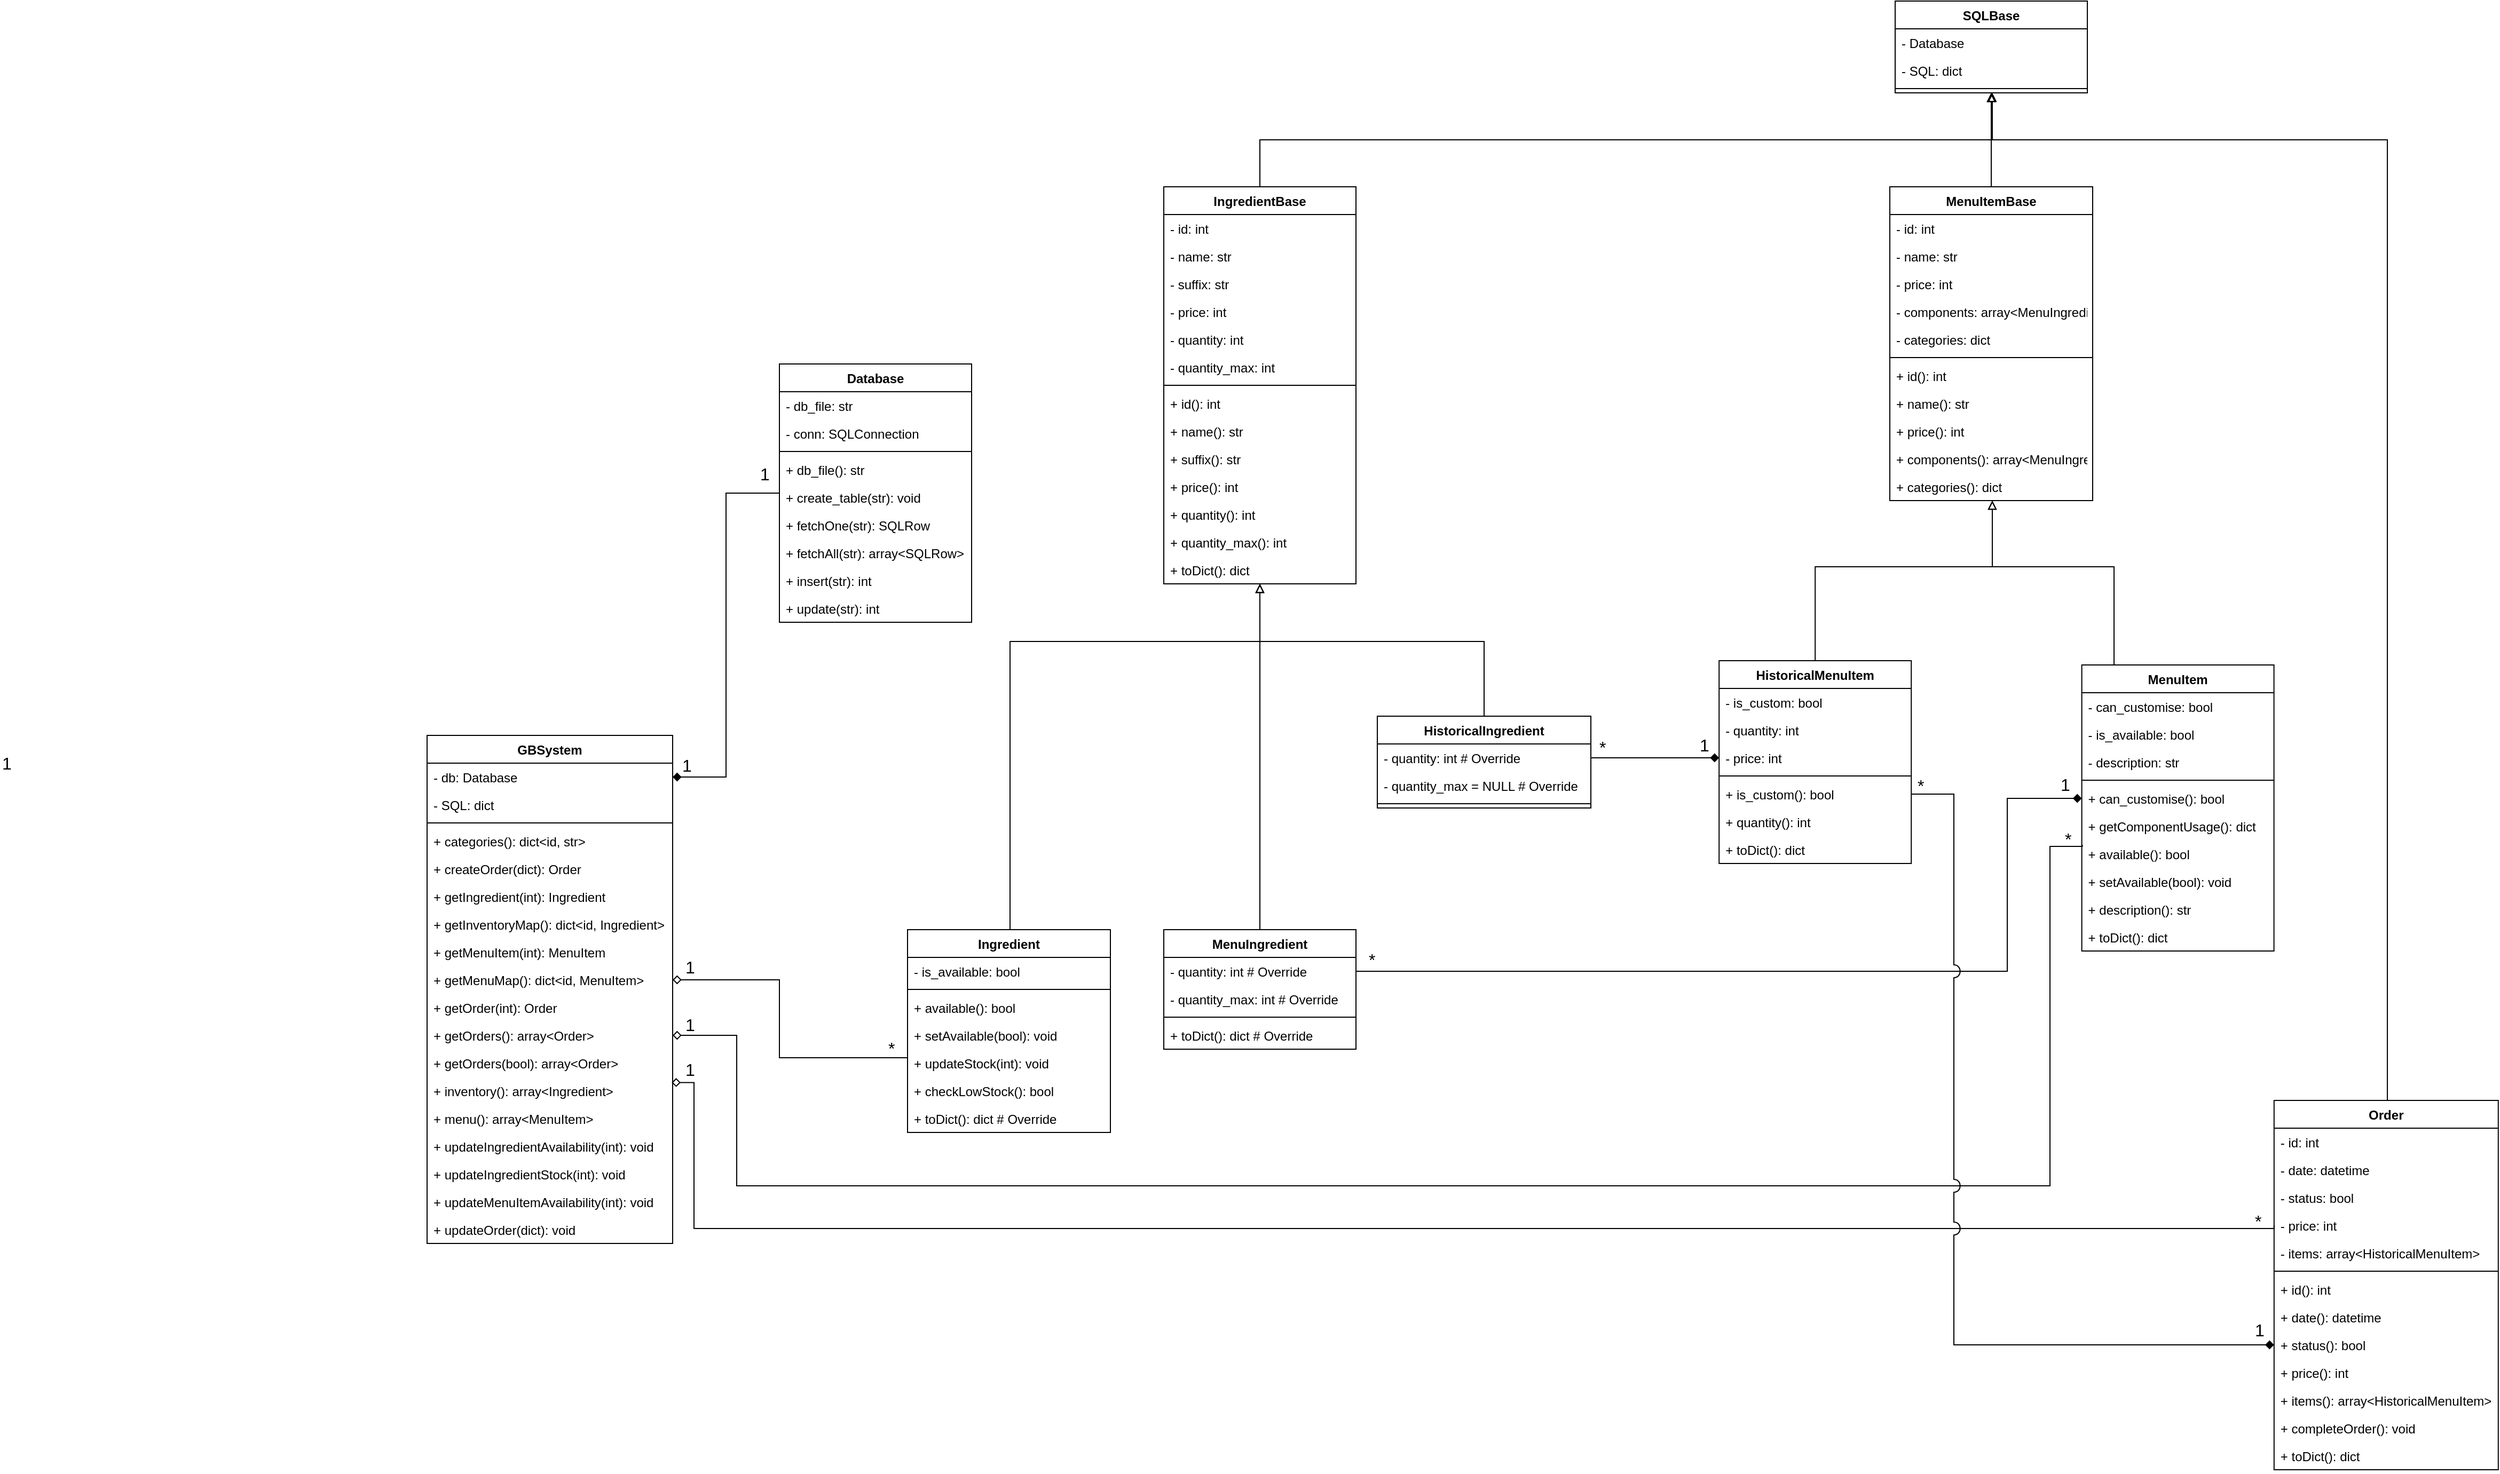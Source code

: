 <mxfile version="10.5.8" type="device"><diagram id="R5CO9NTkoaggzxSZSLam" name="Page-1"><mxGraphModel dx="3993" dy="2004" grid="1" gridSize="10" guides="1" tooltips="1" connect="1" arrows="1" fold="1" page="1" pageScale="1" pageWidth="850" pageHeight="1100" math="0" shadow="0"><root><mxCell id="0"/><mxCell id="1" parent="0"/><mxCell id="QVnlq63phi-JUGz88lsE-225" style="rounded=0;orthogonalLoop=1;jettySize=auto;html=1;endArrow=diamond;endFill=0;edgeStyle=orthogonalEdgeStyle;exitX=0;exitY=0.5;exitDx=0;exitDy=0;entryX=0.996;entryY=0.201;entryDx=0;entryDy=0;entryPerimeter=0;" parent="1" source="QVnlq63phi-JUGz88lsE-115" target="QVnlq63phi-JUGz88lsE-164" edge="1"><mxGeometry relative="1" as="geometry"><mxPoint x="40" y="551" as="sourcePoint"/><Array as="points"><mxPoint x="80" y="560"/><mxPoint x="-1400" y="560"/><mxPoint x="-1400" y="423"/></Array><mxPoint x="-1779" y="422" as="targetPoint"/></mxGeometry></mxCell><mxCell id="QVnlq63phi-JUGz88lsE-252" style="edgeStyle=orthogonalEdgeStyle;rounded=0;orthogonalLoop=1;jettySize=auto;html=1;endArrow=diamond;endFill=1;entryX=0;entryY=0.5;entryDx=0;entryDy=0;" parent="1" source="QVnlq63phi-JUGz88lsE-35" target="QVnlq63phi-JUGz88lsE-78" edge="1"><mxGeometry relative="1" as="geometry"><mxPoint x="-780" y="320" as="sourcePoint"/><mxPoint x="-160" y="150" as="targetPoint"/><Array as="points"><mxPoint x="-170" y="319"/><mxPoint x="-170" y="157"/></Array></mxGeometry></mxCell><mxCell id="QVnlq63phi-JUGz88lsE-1" value="SQLBase" style="swimlane;fontStyle=1;align=center;verticalAlign=top;childLayout=stackLayout;horizontal=1;startSize=26;horizontalStack=0;resizeParent=1;resizeParentMax=0;resizeLast=0;collapsible=1;marginBottom=0;" parent="1" vertex="1"><mxGeometry x="-275" y="-590" width="180" height="86" as="geometry"/></mxCell><mxCell id="QVnlq63phi-JUGz88lsE-2" value="- Database" style="text;strokeColor=none;fillColor=none;align=left;verticalAlign=top;spacingLeft=4;spacingRight=4;overflow=hidden;rotatable=0;points=[[0,0.5],[1,0.5]];portConstraint=eastwest;fontStyle=0" parent="QVnlq63phi-JUGz88lsE-1" vertex="1"><mxGeometry y="26" width="180" height="26" as="geometry"/></mxCell><mxCell id="QVnlq63phi-JUGz88lsE-3" value="- SQL: dict" style="text;strokeColor=none;fillColor=none;align=left;verticalAlign=top;spacingLeft=4;spacingRight=4;overflow=hidden;rotatable=0;points=[[0,0.5],[1,0.5]];portConstraint=eastwest;fontStyle=0" parent="QVnlq63phi-JUGz88lsE-1" vertex="1"><mxGeometry y="52" width="180" height="26" as="geometry"/></mxCell><mxCell id="QVnlq63phi-JUGz88lsE-4" value="" style="line;strokeWidth=1;fillColor=none;align=left;verticalAlign=middle;spacingTop=-1;spacingLeft=3;spacingRight=3;rotatable=0;labelPosition=right;points=[];portConstraint=eastwest;fontStyle=0" parent="QVnlq63phi-JUGz88lsE-1" vertex="1"><mxGeometry y="78" width="180" height="8" as="geometry"/></mxCell><mxCell id="QVnlq63phi-JUGz88lsE-234" style="edgeStyle=orthogonalEdgeStyle;rounded=0;orthogonalLoop=1;jettySize=auto;html=1;exitX=0.5;exitY=0;exitDx=0;exitDy=0;endArrow=block;endFill=0;" parent="1" source="QVnlq63phi-JUGz88lsE-15" target="QVnlq63phi-JUGz88lsE-1" edge="1"><mxGeometry relative="1" as="geometry"/></mxCell><mxCell id="QVnlq63phi-JUGz88lsE-15" value="IngredientBase" style="swimlane;fontStyle=1;align=center;verticalAlign=top;childLayout=stackLayout;horizontal=1;startSize=26;horizontalStack=0;resizeParent=1;resizeParentMax=0;resizeLast=0;collapsible=1;marginBottom=0;" parent="1" vertex="1"><mxGeometry x="-960" y="-416" width="180" height="372" as="geometry"/></mxCell><mxCell id="QVnlq63phi-JUGz88lsE-18" value="- id: int" style="text;strokeColor=none;fillColor=none;align=left;verticalAlign=top;spacingLeft=4;spacingRight=4;overflow=hidden;rotatable=0;points=[[0,0.5],[1,0.5]];portConstraint=eastwest;fontStyle=0" parent="QVnlq63phi-JUGz88lsE-15" vertex="1"><mxGeometry y="26" width="180" height="26" as="geometry"/></mxCell><mxCell id="QVnlq63phi-JUGz88lsE-20" value="- name: str" style="text;strokeColor=none;fillColor=none;align=left;verticalAlign=top;spacingLeft=4;spacingRight=4;overflow=hidden;rotatable=0;points=[[0,0.5],[1,0.5]];portConstraint=eastwest;fontStyle=0" parent="QVnlq63phi-JUGz88lsE-15" vertex="1"><mxGeometry y="52" width="180" height="26" as="geometry"/></mxCell><mxCell id="QVnlq63phi-JUGz88lsE-21" value="- suffix: str" style="text;strokeColor=none;fillColor=none;align=left;verticalAlign=top;spacingLeft=4;spacingRight=4;overflow=hidden;rotatable=0;points=[[0,0.5],[1,0.5]];portConstraint=eastwest;fontStyle=0" parent="QVnlq63phi-JUGz88lsE-15" vertex="1"><mxGeometry y="78" width="180" height="26" as="geometry"/></mxCell><mxCell id="QVnlq63phi-JUGz88lsE-22" value="- price: int" style="text;strokeColor=none;fillColor=none;align=left;verticalAlign=top;spacingLeft=4;spacingRight=4;overflow=hidden;rotatable=0;points=[[0,0.5],[1,0.5]];portConstraint=eastwest;fontStyle=0" parent="QVnlq63phi-JUGz88lsE-15" vertex="1"><mxGeometry y="104" width="180" height="26" as="geometry"/></mxCell><mxCell id="QVnlq63phi-JUGz88lsE-24" value="- quantity: int" style="text;strokeColor=none;fillColor=none;align=left;verticalAlign=top;spacingLeft=4;spacingRight=4;overflow=hidden;rotatable=0;points=[[0,0.5],[1,0.5]];portConstraint=eastwest;fontStyle=0" parent="QVnlq63phi-JUGz88lsE-15" vertex="1"><mxGeometry y="130" width="180" height="26" as="geometry"/></mxCell><mxCell id="QVnlq63phi-JUGz88lsE-25" value="- quantity_max: int" style="text;strokeColor=none;fillColor=none;align=left;verticalAlign=top;spacingLeft=4;spacingRight=4;overflow=hidden;rotatable=0;points=[[0,0.5],[1,0.5]];portConstraint=eastwest;fontStyle=0" parent="QVnlq63phi-JUGz88lsE-15" vertex="1"><mxGeometry y="156" width="180" height="26" as="geometry"/></mxCell><mxCell id="QVnlq63phi-JUGz88lsE-16" value="" style="line;strokeWidth=1;fillColor=none;align=left;verticalAlign=middle;spacingTop=-1;spacingLeft=3;spacingRight=3;rotatable=0;labelPosition=right;points=[];portConstraint=eastwest;fontStyle=0" parent="QVnlq63phi-JUGz88lsE-15" vertex="1"><mxGeometry y="182" width="180" height="8" as="geometry"/></mxCell><mxCell id="QVnlq63phi-JUGz88lsE-19" value="+ id(): int" style="text;strokeColor=none;fillColor=none;align=left;verticalAlign=top;spacingLeft=4;spacingRight=4;overflow=hidden;rotatable=0;points=[[0,0.5],[1,0.5]];portConstraint=eastwest;fontStyle=0" parent="QVnlq63phi-JUGz88lsE-15" vertex="1"><mxGeometry y="190" width="180" height="26" as="geometry"/></mxCell><mxCell id="QVnlq63phi-JUGz88lsE-27" value="+ name(): str" style="text;strokeColor=none;fillColor=none;align=left;verticalAlign=top;spacingLeft=4;spacingRight=4;overflow=hidden;rotatable=0;points=[[0,0.5],[1,0.5]];portConstraint=eastwest;fontStyle=0" parent="QVnlq63phi-JUGz88lsE-15" vertex="1"><mxGeometry y="216" width="180" height="26" as="geometry"/></mxCell><mxCell id="QVnlq63phi-JUGz88lsE-26" value="+ suffix(): str" style="text;strokeColor=none;fillColor=none;align=left;verticalAlign=top;spacingLeft=4;spacingRight=4;overflow=hidden;rotatable=0;points=[[0,0.5],[1,0.5]];portConstraint=eastwest;fontStyle=0" parent="QVnlq63phi-JUGz88lsE-15" vertex="1"><mxGeometry y="242" width="180" height="26" as="geometry"/></mxCell><mxCell id="QVnlq63phi-JUGz88lsE-28" value="+ price(): int" style="text;strokeColor=none;fillColor=none;align=left;verticalAlign=top;spacingLeft=4;spacingRight=4;overflow=hidden;rotatable=0;points=[[0,0.5],[1,0.5]];portConstraint=eastwest;fontStyle=0" parent="QVnlq63phi-JUGz88lsE-15" vertex="1"><mxGeometry y="268" width="180" height="26" as="geometry"/></mxCell><mxCell id="QVnlq63phi-JUGz88lsE-30" value="+ quantity(): int" style="text;strokeColor=none;fillColor=none;align=left;verticalAlign=top;spacingLeft=4;spacingRight=4;overflow=hidden;rotatable=0;points=[[0,0.5],[1,0.5]];portConstraint=eastwest;fontStyle=0" parent="QVnlq63phi-JUGz88lsE-15" vertex="1"><mxGeometry y="294" width="180" height="26" as="geometry"/></mxCell><mxCell id="QVnlq63phi-JUGz88lsE-29" value="+ quantity_max(): int" style="text;strokeColor=none;fillColor=none;align=left;verticalAlign=top;spacingLeft=4;spacingRight=4;overflow=hidden;rotatable=0;points=[[0,0.5],[1,0.5]];portConstraint=eastwest;fontStyle=0" parent="QVnlq63phi-JUGz88lsE-15" vertex="1"><mxGeometry y="320" width="180" height="26" as="geometry"/></mxCell><mxCell id="QVnlq63phi-JUGz88lsE-31" value="+ toDict(): dict" style="text;strokeColor=none;fillColor=none;align=left;verticalAlign=top;spacingLeft=4;spacingRight=4;overflow=hidden;rotatable=0;points=[[0,0.5],[1,0.5]];portConstraint=eastwest;fontStyle=0" parent="QVnlq63phi-JUGz88lsE-15" vertex="1"><mxGeometry y="346" width="180" height="26" as="geometry"/></mxCell><mxCell id="QVnlq63phi-JUGz88lsE-129" style="edgeStyle=orthogonalEdgeStyle;rounded=0;orthogonalLoop=1;jettySize=auto;html=1;exitX=0.5;exitY=0;exitDx=0;exitDy=0;endArrow=block;endFill=0;" parent="1" source="QVnlq63phi-JUGz88lsE-32" target="QVnlq63phi-JUGz88lsE-15" edge="1"><mxGeometry relative="1" as="geometry"/></mxCell><mxCell id="QVnlq63phi-JUGz88lsE-32" value="MenuIngredient" style="swimlane;fontStyle=1;align=center;verticalAlign=top;childLayout=stackLayout;horizontal=1;startSize=26;horizontalStack=0;resizeParent=1;resizeParentMax=0;resizeLast=0;collapsible=1;marginBottom=0;" parent="1" vertex="1"><mxGeometry x="-960" y="280" width="180" height="112" as="geometry"/></mxCell><mxCell id="QVnlq63phi-JUGz88lsE-35" value="- quantity: int # Override" style="text;strokeColor=none;fillColor=none;align=left;verticalAlign=top;spacingLeft=4;spacingRight=4;overflow=hidden;rotatable=0;points=[[0,0.5],[1,0.5]];portConstraint=eastwest;fontStyle=0" parent="QVnlq63phi-JUGz88lsE-32" vertex="1"><mxGeometry y="26" width="180" height="26" as="geometry"/></mxCell><mxCell id="QVnlq63phi-JUGz88lsE-36" value="- quantity_max: int # Override" style="text;strokeColor=none;fillColor=none;align=left;verticalAlign=top;spacingLeft=4;spacingRight=4;overflow=hidden;rotatable=0;points=[[0,0.5],[1,0.5]];portConstraint=eastwest;fontStyle=0" parent="QVnlq63phi-JUGz88lsE-32" vertex="1"><mxGeometry y="52" width="180" height="26" as="geometry"/></mxCell><mxCell id="QVnlq63phi-JUGz88lsE-33" value="" style="line;strokeWidth=1;fillColor=none;align=left;verticalAlign=middle;spacingTop=-1;spacingLeft=3;spacingRight=3;rotatable=0;labelPosition=right;points=[];portConstraint=eastwest;fontStyle=0" parent="QVnlq63phi-JUGz88lsE-32" vertex="1"><mxGeometry y="78" width="180" height="8" as="geometry"/></mxCell><mxCell id="QVnlq63phi-JUGz88lsE-37" value="+ toDict(): dict # Override" style="text;strokeColor=none;fillColor=none;align=left;verticalAlign=top;spacingLeft=4;spacingRight=4;overflow=hidden;rotatable=0;points=[[0,0.5],[1,0.5]];portConstraint=eastwest;fontStyle=0" parent="QVnlq63phi-JUGz88lsE-32" vertex="1"><mxGeometry y="86" width="180" height="26" as="geometry"/></mxCell><mxCell id="QVnlq63phi-JUGz88lsE-130" style="edgeStyle=orthogonalEdgeStyle;rounded=0;orthogonalLoop=1;jettySize=auto;html=1;exitX=0.5;exitY=0;exitDx=0;exitDy=0;endArrow=block;endFill=0;" parent="1" source="QVnlq63phi-JUGz88lsE-38" target="QVnlq63phi-JUGz88lsE-15" edge="1"><mxGeometry relative="1" as="geometry"><Array as="points"><mxPoint x="-660" y="10"/><mxPoint x="-870" y="10"/></Array></mxGeometry></mxCell><mxCell id="QVnlq63phi-JUGz88lsE-38" value="HistoricalIngredient" style="swimlane;fontStyle=1;align=center;verticalAlign=top;childLayout=stackLayout;horizontal=1;startSize=26;horizontalStack=0;resizeParent=1;resizeParentMax=0;resizeLast=0;collapsible=1;marginBottom=0;" parent="1" vertex="1"><mxGeometry x="-760" y="80" width="200" height="86" as="geometry"/></mxCell><mxCell id="QVnlq63phi-JUGz88lsE-39" value="- quantity: int # Override" style="text;strokeColor=none;fillColor=none;align=left;verticalAlign=top;spacingLeft=4;spacingRight=4;overflow=hidden;rotatable=0;points=[[0,0.5],[1,0.5]];portConstraint=eastwest;fontStyle=0" parent="QVnlq63phi-JUGz88lsE-38" vertex="1"><mxGeometry y="26" width="200" height="26" as="geometry"/></mxCell><mxCell id="QVnlq63phi-JUGz88lsE-40" value="- quantity_max = NULL # Override" style="text;strokeColor=none;fillColor=none;align=left;verticalAlign=top;spacingLeft=4;spacingRight=4;overflow=hidden;rotatable=0;points=[[0,0.5],[1,0.5]];portConstraint=eastwest;fontStyle=0" parent="QVnlq63phi-JUGz88lsE-38" vertex="1"><mxGeometry y="52" width="200" height="26" as="geometry"/></mxCell><mxCell id="QVnlq63phi-JUGz88lsE-41" value="" style="line;strokeWidth=1;fillColor=none;align=left;verticalAlign=middle;spacingTop=-1;spacingLeft=3;spacingRight=3;rotatable=0;labelPosition=right;points=[];portConstraint=eastwest;fontStyle=0" parent="QVnlq63phi-JUGz88lsE-38" vertex="1"><mxGeometry y="78" width="200" height="8" as="geometry"/></mxCell><mxCell id="QVnlq63phi-JUGz88lsE-233" style="edgeStyle=orthogonalEdgeStyle;rounded=0;orthogonalLoop=1;jettySize=auto;html=1;exitX=0.5;exitY=0;exitDx=0;exitDy=0;endArrow=block;endFill=0;" parent="1" source="QVnlq63phi-JUGz88lsE-49" target="QVnlq63phi-JUGz88lsE-15" edge="1"><mxGeometry relative="1" as="geometry"><Array as="points"><mxPoint x="-1104" y="10"/><mxPoint x="-870" y="10"/></Array></mxGeometry></mxCell><mxCell id="QVnlq63phi-JUGz88lsE-49" value="Ingredient" style="swimlane;fontStyle=1;align=center;verticalAlign=top;childLayout=stackLayout;horizontal=1;startSize=26;horizontalStack=0;resizeParent=1;resizeParentMax=0;resizeLast=0;collapsible=1;marginBottom=0;" parent="1" vertex="1"><mxGeometry x="-1200" y="280" width="190" height="190" as="geometry"/></mxCell><mxCell id="QVnlq63phi-JUGz88lsE-50" value="- is_available: bool" style="text;strokeColor=none;fillColor=none;align=left;verticalAlign=top;spacingLeft=4;spacingRight=4;overflow=hidden;rotatable=0;points=[[0,0.5],[1,0.5]];portConstraint=eastwest;fontStyle=0" parent="QVnlq63phi-JUGz88lsE-49" vertex="1"><mxGeometry y="26" width="190" height="26" as="geometry"/></mxCell><mxCell id="QVnlq63phi-JUGz88lsE-52" value="" style="line;strokeWidth=1;fillColor=none;align=left;verticalAlign=middle;spacingTop=-1;spacingLeft=3;spacingRight=3;rotatable=0;labelPosition=right;points=[];portConstraint=eastwest;fontStyle=0" parent="QVnlq63phi-JUGz88lsE-49" vertex="1"><mxGeometry y="52" width="190" height="8" as="geometry"/></mxCell><mxCell id="QVnlq63phi-JUGz88lsE-51" value="+ available(): bool" style="text;strokeColor=none;fillColor=none;align=left;verticalAlign=top;spacingLeft=4;spacingRight=4;overflow=hidden;rotatable=0;points=[[0,0.5],[1,0.5]];portConstraint=eastwest;fontStyle=0" parent="QVnlq63phi-JUGz88lsE-49" vertex="1"><mxGeometry y="60" width="190" height="26" as="geometry"/></mxCell><mxCell id="QVnlq63phi-JUGz88lsE-53" value="+ setAvailable(bool): void" style="text;strokeColor=none;fillColor=none;align=left;verticalAlign=top;spacingLeft=4;spacingRight=4;overflow=hidden;rotatable=0;points=[[0,0.5],[1,0.5]];portConstraint=eastwest;fontStyle=0" parent="QVnlq63phi-JUGz88lsE-49" vertex="1"><mxGeometry y="86" width="190" height="26" as="geometry"/></mxCell><mxCell id="QVnlq63phi-JUGz88lsE-54" value="+ updateStock(int): void" style="text;strokeColor=none;fillColor=none;align=left;verticalAlign=top;spacingLeft=4;spacingRight=4;overflow=hidden;rotatable=0;points=[[0,0.5],[1,0.5]];portConstraint=eastwest;fontStyle=0" parent="QVnlq63phi-JUGz88lsE-49" vertex="1"><mxGeometry y="112" width="190" height="26" as="geometry"/></mxCell><mxCell id="QVnlq63phi-JUGz88lsE-55" value="+ checkLowStock(): bool" style="text;strokeColor=none;fillColor=none;align=left;verticalAlign=top;spacingLeft=4;spacingRight=4;overflow=hidden;rotatable=0;points=[[0,0.5],[1,0.5]];portConstraint=eastwest;fontStyle=0" parent="QVnlq63phi-JUGz88lsE-49" vertex="1"><mxGeometry y="138" width="190" height="26" as="geometry"/></mxCell><mxCell id="QVnlq63phi-JUGz88lsE-56" value="+ toDict(): dict # Override" style="text;strokeColor=none;fillColor=none;align=left;verticalAlign=top;spacingLeft=4;spacingRight=4;overflow=hidden;rotatable=0;points=[[0,0.5],[1,0.5]];portConstraint=eastwest;fontStyle=0" parent="QVnlq63phi-JUGz88lsE-49" vertex="1"><mxGeometry y="164" width="190" height="26" as="geometry"/></mxCell><mxCell id="QVnlq63phi-JUGz88lsE-134" style="edgeStyle=orthogonalEdgeStyle;rounded=0;orthogonalLoop=1;jettySize=auto;html=1;exitX=0.5;exitY=0;exitDx=0;exitDy=0;endArrow=block;endFill=0;" parent="1" source="QVnlq63phi-JUGz88lsE-58" target="QVnlq63phi-JUGz88lsE-1" edge="1"><mxGeometry relative="1" as="geometry"/></mxCell><mxCell id="QVnlq63phi-JUGz88lsE-58" value="MenuItemBase" style="swimlane;fontStyle=1;align=center;verticalAlign=top;childLayout=stackLayout;horizontal=1;startSize=26;horizontalStack=0;resizeParent=1;resizeParentMax=0;resizeLast=0;collapsible=1;marginBottom=0;" parent="1" vertex="1"><mxGeometry x="-280" y="-416" width="190" height="294" as="geometry"/></mxCell><mxCell id="QVnlq63phi-JUGz88lsE-59" value="- id: int" style="text;strokeColor=none;fillColor=none;align=left;verticalAlign=top;spacingLeft=4;spacingRight=4;overflow=hidden;rotatable=0;points=[[0,0.5],[1,0.5]];portConstraint=eastwest;fontStyle=0" parent="QVnlq63phi-JUGz88lsE-58" vertex="1"><mxGeometry y="26" width="190" height="26" as="geometry"/></mxCell><mxCell id="QVnlq63phi-JUGz88lsE-60" value="- name: str" style="text;strokeColor=none;fillColor=none;align=left;verticalAlign=top;spacingLeft=4;spacingRight=4;overflow=hidden;rotatable=0;points=[[0,0.5],[1,0.5]];portConstraint=eastwest;fontStyle=0" parent="QVnlq63phi-JUGz88lsE-58" vertex="1"><mxGeometry y="52" width="190" height="26" as="geometry"/></mxCell><mxCell id="QVnlq63phi-JUGz88lsE-62" value="- price: int" style="text;strokeColor=none;fillColor=none;align=left;verticalAlign=top;spacingLeft=4;spacingRight=4;overflow=hidden;rotatable=0;points=[[0,0.5],[1,0.5]];portConstraint=eastwest;fontStyle=0" parent="QVnlq63phi-JUGz88lsE-58" vertex="1"><mxGeometry y="78" width="190" height="26" as="geometry"/></mxCell><mxCell id="QVnlq63phi-JUGz88lsE-63" value="- components: array&lt;MenuIngredient / HistoricalIngredient&gt;" style="text;strokeColor=none;fillColor=none;align=left;verticalAlign=top;spacingLeft=4;spacingRight=4;overflow=hidden;rotatable=0;points=[[0,0.5],[1,0.5]];portConstraint=eastwest;fontStyle=0" parent="QVnlq63phi-JUGz88lsE-58" vertex="1"><mxGeometry y="104" width="190" height="26" as="geometry"/></mxCell><mxCell id="QVnlq63phi-JUGz88lsE-64" value="- categories: dict" style="text;strokeColor=none;fillColor=none;align=left;verticalAlign=top;spacingLeft=4;spacingRight=4;overflow=hidden;rotatable=0;points=[[0,0.5],[1,0.5]];portConstraint=eastwest;fontStyle=0" parent="QVnlq63phi-JUGz88lsE-58" vertex="1"><mxGeometry y="130" width="190" height="26" as="geometry"/></mxCell><mxCell id="QVnlq63phi-JUGz88lsE-65" value="" style="line;strokeWidth=1;fillColor=none;align=left;verticalAlign=middle;spacingTop=-1;spacingLeft=3;spacingRight=3;rotatable=0;labelPosition=right;points=[];portConstraint=eastwest;fontStyle=0" parent="QVnlq63phi-JUGz88lsE-58" vertex="1"><mxGeometry y="156" width="190" height="8" as="geometry"/></mxCell><mxCell id="QVnlq63phi-JUGz88lsE-66" value="+ id(): int" style="text;strokeColor=none;fillColor=none;align=left;verticalAlign=top;spacingLeft=4;spacingRight=4;overflow=hidden;rotatable=0;points=[[0,0.5],[1,0.5]];portConstraint=eastwest;fontStyle=0" parent="QVnlq63phi-JUGz88lsE-58" vertex="1"><mxGeometry y="164" width="190" height="26" as="geometry"/></mxCell><mxCell id="QVnlq63phi-JUGz88lsE-67" value="+ name(): str" style="text;strokeColor=none;fillColor=none;align=left;verticalAlign=top;spacingLeft=4;spacingRight=4;overflow=hidden;rotatable=0;points=[[0,0.5],[1,0.5]];portConstraint=eastwest;fontStyle=0" parent="QVnlq63phi-JUGz88lsE-58" vertex="1"><mxGeometry y="190" width="190" height="26" as="geometry"/></mxCell><mxCell id="QVnlq63phi-JUGz88lsE-69" value="+ price(): int" style="text;strokeColor=none;fillColor=none;align=left;verticalAlign=top;spacingLeft=4;spacingRight=4;overflow=hidden;rotatable=0;points=[[0,0.5],[1,0.5]];portConstraint=eastwest;fontStyle=0" parent="QVnlq63phi-JUGz88lsE-58" vertex="1"><mxGeometry y="216" width="190" height="26" as="geometry"/></mxCell><mxCell id="QVnlq63phi-JUGz88lsE-70" value="+ components(): array&lt;MenuIngredient / HistoricalIngredient&gt;" style="text;strokeColor=none;fillColor=none;align=left;verticalAlign=top;spacingLeft=4;spacingRight=4;overflow=hidden;rotatable=0;points=[[0,0.5],[1,0.5]];portConstraint=eastwest;fontStyle=0" parent="QVnlq63phi-JUGz88lsE-58" vertex="1"><mxGeometry y="242" width="190" height="26" as="geometry"/></mxCell><mxCell id="QVnlq63phi-JUGz88lsE-71" value="+ categories(): dict" style="text;strokeColor=none;fillColor=none;align=left;verticalAlign=top;spacingLeft=4;spacingRight=4;overflow=hidden;rotatable=0;points=[[0,0.5],[1,0.5]];portConstraint=eastwest;fontStyle=0" parent="QVnlq63phi-JUGz88lsE-58" vertex="1"><mxGeometry y="268" width="190" height="26" as="geometry"/></mxCell><mxCell id="QVnlq63phi-JUGz88lsE-136" style="edgeStyle=orthogonalEdgeStyle;rounded=0;orthogonalLoop=1;jettySize=auto;html=1;exitX=0.5;exitY=0;exitDx=0;exitDy=0;endArrow=block;endFill=0;" parent="1" source="QVnlq63phi-JUGz88lsE-74" target="QVnlq63phi-JUGz88lsE-58" edge="1"><mxGeometry relative="1" as="geometry"><Array as="points"><mxPoint x="-70" y="-60"/><mxPoint x="-184" y="-60"/></Array></mxGeometry></mxCell><mxCell id="QVnlq63phi-JUGz88lsE-226" style="edgeStyle=orthogonalEdgeStyle;rounded=0;orthogonalLoop=1;jettySize=auto;html=1;endArrow=diamond;endFill=0;exitX=0.003;exitY=1.177;exitDx=0;exitDy=0;exitPerimeter=0;entryX=1;entryY=0.5;entryDx=0;entryDy=0;" parent="1" source="QVnlq63phi-JUGz88lsE-81" target="QVnlq63phi-JUGz88lsE-169" edge="1"><mxGeometry relative="1" as="geometry"><mxPoint x="-1190" y="370" as="sourcePoint"/><Array as="points"><mxPoint x="-99" y="202"/><mxPoint x="-130" y="202"/><mxPoint x="-130" y="520"/><mxPoint x="-1360" y="520"/><mxPoint x="-1360" y="379"/></Array><mxPoint x="-1740" y="380" as="targetPoint"/></mxGeometry></mxCell><mxCell id="QVnlq63phi-JUGz88lsE-74" value="MenuItem" style="swimlane;fontStyle=1;align=center;verticalAlign=top;childLayout=stackLayout;horizontal=1;startSize=26;horizontalStack=0;resizeParent=1;resizeParentMax=0;resizeLast=0;collapsible=1;marginBottom=0;" parent="1" vertex="1"><mxGeometry x="-100.197" y="32" width="180" height="268" as="geometry"/></mxCell><mxCell id="QVnlq63phi-JUGz88lsE-75" value="- can_customise: bool" style="text;strokeColor=none;fillColor=none;align=left;verticalAlign=top;spacingLeft=4;spacingRight=4;overflow=hidden;rotatable=0;points=[[0,0.5],[1,0.5]];portConstraint=eastwest;fontStyle=0" parent="QVnlq63phi-JUGz88lsE-74" vertex="1"><mxGeometry y="26" width="180" height="26" as="geometry"/></mxCell><mxCell id="QVnlq63phi-JUGz88lsE-76" value="- is_available: bool" style="text;strokeColor=none;fillColor=none;align=left;verticalAlign=top;spacingLeft=4;spacingRight=4;overflow=hidden;rotatable=0;points=[[0,0.5],[1,0.5]];portConstraint=eastwest;fontStyle=0" parent="QVnlq63phi-JUGz88lsE-74" vertex="1"><mxGeometry y="52" width="180" height="26" as="geometry"/></mxCell><mxCell id="QVnlq63phi-JUGz88lsE-80" value="- description: str" style="text;strokeColor=none;fillColor=none;align=left;verticalAlign=top;spacingLeft=4;spacingRight=4;overflow=hidden;rotatable=0;points=[[0,0.5],[1,0.5]];portConstraint=eastwest;fontStyle=0" parent="QVnlq63phi-JUGz88lsE-74" vertex="1"><mxGeometry y="78" width="180" height="26" as="geometry"/></mxCell><mxCell id="QVnlq63phi-JUGz88lsE-77" value="" style="line;strokeWidth=1;fillColor=none;align=left;verticalAlign=middle;spacingTop=-1;spacingLeft=3;spacingRight=3;rotatable=0;labelPosition=right;points=[];portConstraint=eastwest;fontStyle=0" parent="QVnlq63phi-JUGz88lsE-74" vertex="1"><mxGeometry y="104" width="180" height="8" as="geometry"/></mxCell><mxCell id="QVnlq63phi-JUGz88lsE-78" value="+ can_customise(): bool" style="text;strokeColor=none;fillColor=none;align=left;verticalAlign=top;spacingLeft=4;spacingRight=4;overflow=hidden;rotatable=0;points=[[0,0.5],[1,0.5]];portConstraint=eastwest;fontStyle=0" parent="QVnlq63phi-JUGz88lsE-74" vertex="1"><mxGeometry y="112" width="180" height="26" as="geometry"/></mxCell><mxCell id="QVnlq63phi-JUGz88lsE-81" value="+ getComponentUsage(): dict" style="text;strokeColor=none;fillColor=none;align=left;verticalAlign=top;spacingLeft=4;spacingRight=4;overflow=hidden;rotatable=0;points=[[0,0.5],[1,0.5]];portConstraint=eastwest;fontStyle=0" parent="QVnlq63phi-JUGz88lsE-74" vertex="1"><mxGeometry y="138" width="180" height="26" as="geometry"/></mxCell><mxCell id="QVnlq63phi-JUGz88lsE-82" value="+ available(): bool" style="text;strokeColor=none;fillColor=none;align=left;verticalAlign=top;spacingLeft=4;spacingRight=4;overflow=hidden;rotatable=0;points=[[0,0.5],[1,0.5]];portConstraint=eastwest;fontStyle=0" parent="QVnlq63phi-JUGz88lsE-74" vertex="1"><mxGeometry y="164" width="180" height="26" as="geometry"/></mxCell><mxCell id="QVnlq63phi-JUGz88lsE-83" value="+ setAvailable(bool): void" style="text;strokeColor=none;fillColor=none;align=left;verticalAlign=top;spacingLeft=4;spacingRight=4;overflow=hidden;rotatable=0;points=[[0,0.5],[1,0.5]];portConstraint=eastwest;fontStyle=0" parent="QVnlq63phi-JUGz88lsE-74" vertex="1"><mxGeometry y="190" width="180" height="26" as="geometry"/></mxCell><mxCell id="QVnlq63phi-JUGz88lsE-128" value="+ description(): str" style="text;strokeColor=none;fillColor=none;align=left;verticalAlign=top;spacingLeft=4;spacingRight=4;overflow=hidden;rotatable=0;points=[[0,0.5],[1,0.5]];portConstraint=eastwest;fontStyle=0" parent="QVnlq63phi-JUGz88lsE-74" vertex="1"><mxGeometry y="216" width="180" height="26" as="geometry"/></mxCell><mxCell id="QVnlq63phi-JUGz88lsE-84" value="+ toDict(): dict" style="text;strokeColor=none;fillColor=none;align=left;verticalAlign=top;spacingLeft=4;spacingRight=4;overflow=hidden;rotatable=0;points=[[0,0.5],[1,0.5]];portConstraint=eastwest;fontStyle=0" parent="QVnlq63phi-JUGz88lsE-74" vertex="1"><mxGeometry y="242" width="180" height="26" as="geometry"/></mxCell><mxCell id="QVnlq63phi-JUGz88lsE-137" style="edgeStyle=orthogonalEdgeStyle;rounded=0;orthogonalLoop=1;jettySize=auto;html=1;exitX=0.5;exitY=0;exitDx=0;exitDy=0;endArrow=block;endFill=0;" parent="1" source="QVnlq63phi-JUGz88lsE-85" target="QVnlq63phi-JUGz88lsE-58" edge="1"><mxGeometry relative="1" as="geometry"><Array as="points"><mxPoint x="-350" y="-60"/><mxPoint x="-184" y="-60"/></Array></mxGeometry></mxCell><mxCell id="q_M1Nt4TQ0eMDMzc2RRi-4" style="edgeStyle=orthogonalEdgeStyle;rounded=0;jumpStyle=arc;jumpSize=12;orthogonalLoop=1;jettySize=auto;html=1;entryX=0;entryY=0.5;entryDx=0;entryDy=0;endArrow=diamond;endFill=1;exitX=1;exitY=0.5;exitDx=0;exitDy=0;" parent="1" source="QVnlq63phi-JUGz88lsE-125" target="QVnlq63phi-JUGz88lsE-123" edge="1"><mxGeometry relative="1" as="geometry"><Array as="points"><mxPoint x="-220" y="153"/><mxPoint x="-220" y="669"/></Array></mxGeometry></mxCell><mxCell id="QVnlq63phi-JUGz88lsE-85" value="HistoricalMenuItem" style="swimlane;fontStyle=1;align=center;verticalAlign=top;childLayout=stackLayout;horizontal=1;startSize=26;horizontalStack=0;resizeParent=1;resizeParentMax=0;resizeLast=0;collapsible=1;marginBottom=0;" parent="1" vertex="1"><mxGeometry x="-439.897" y="28" width="180" height="190" as="geometry"/></mxCell><mxCell id="QVnlq63phi-JUGz88lsE-86" value="- is_custom: bool" style="text;strokeColor=none;fillColor=none;align=left;verticalAlign=top;spacingLeft=4;spacingRight=4;overflow=hidden;rotatable=0;points=[[0,0.5],[1,0.5]];portConstraint=eastwest;fontStyle=0" parent="QVnlq63phi-JUGz88lsE-85" vertex="1"><mxGeometry y="26" width="180" height="26" as="geometry"/></mxCell><mxCell id="QVnlq63phi-JUGz88lsE-87" value="- quantity: int" style="text;strokeColor=none;fillColor=none;align=left;verticalAlign=top;spacingLeft=4;spacingRight=4;overflow=hidden;rotatable=0;points=[[0,0.5],[1,0.5]];portConstraint=eastwest;fontStyle=0" parent="QVnlq63phi-JUGz88lsE-85" vertex="1"><mxGeometry y="52" width="180" height="26" as="geometry"/></mxCell><mxCell id="QVnlq63phi-JUGz88lsE-88" value="- price: int" style="text;strokeColor=none;fillColor=none;align=left;verticalAlign=top;spacingLeft=4;spacingRight=4;overflow=hidden;rotatable=0;points=[[0,0.5],[1,0.5]];portConstraint=eastwest;fontStyle=0" parent="QVnlq63phi-JUGz88lsE-85" vertex="1"><mxGeometry y="78" width="180" height="26" as="geometry"/></mxCell><mxCell id="QVnlq63phi-JUGz88lsE-89" value="" style="line;strokeWidth=1;fillColor=none;align=left;verticalAlign=middle;spacingTop=-1;spacingLeft=3;spacingRight=3;rotatable=0;labelPosition=right;points=[];portConstraint=eastwest;fontStyle=0" parent="QVnlq63phi-JUGz88lsE-85" vertex="1"><mxGeometry y="104" width="180" height="8" as="geometry"/></mxCell><mxCell id="QVnlq63phi-JUGz88lsE-125" value="+ is_custom(): bool" style="text;strokeColor=none;fillColor=none;align=left;verticalAlign=top;spacingLeft=4;spacingRight=4;overflow=hidden;rotatable=0;points=[[0,0.5],[1,0.5]];portConstraint=eastwest;fontStyle=0" parent="QVnlq63phi-JUGz88lsE-85" vertex="1"><mxGeometry y="112" width="180" height="26" as="geometry"/></mxCell><mxCell id="QVnlq63phi-JUGz88lsE-126" value="+ quantity(): int" style="text;strokeColor=none;fillColor=none;align=left;verticalAlign=top;spacingLeft=4;spacingRight=4;overflow=hidden;rotatable=0;points=[[0,0.5],[1,0.5]];portConstraint=eastwest;fontStyle=0" parent="QVnlq63phi-JUGz88lsE-85" vertex="1"><mxGeometry y="138" width="180" height="26" as="geometry"/></mxCell><mxCell id="QVnlq63phi-JUGz88lsE-94" value="+ toDict(): dict" style="text;strokeColor=none;fillColor=none;align=left;verticalAlign=top;spacingLeft=4;spacingRight=4;overflow=hidden;rotatable=0;points=[[0,0.5],[1,0.5]];portConstraint=eastwest;fontStyle=0" parent="QVnlq63phi-JUGz88lsE-85" vertex="1"><mxGeometry y="164" width="180" height="26" as="geometry"/></mxCell><mxCell id="QVnlq63phi-JUGz88lsE-235" style="edgeStyle=orthogonalEdgeStyle;rounded=0;orthogonalLoop=1;jettySize=auto;html=1;exitX=0.5;exitY=0;exitDx=0;exitDy=0;endArrow=block;endFill=0;" parent="1" source="QVnlq63phi-JUGz88lsE-111" target="QVnlq63phi-JUGz88lsE-1" edge="1"><mxGeometry relative="1" as="geometry"><Array as="points"><mxPoint x="186" y="-460"/><mxPoint x="-184" y="-460"/></Array></mxGeometry></mxCell><mxCell id="QVnlq63phi-JUGz88lsE-111" value="Order" style="swimlane;fontStyle=1;align=center;verticalAlign=top;childLayout=stackLayout;horizontal=1;startSize=26;horizontalStack=0;resizeParent=1;resizeParentMax=0;resizeLast=0;collapsible=1;marginBottom=0;" parent="1" vertex="1"><mxGeometry x="79.9" y="440" width="210" height="346" as="geometry"/></mxCell><mxCell id="QVnlq63phi-JUGz88lsE-112" value="- id: int" style="text;strokeColor=none;fillColor=none;align=left;verticalAlign=top;spacingLeft=4;spacingRight=4;overflow=hidden;rotatable=0;points=[[0,0.5],[1,0.5]];portConstraint=eastwest;fontStyle=0" parent="QVnlq63phi-JUGz88lsE-111" vertex="1"><mxGeometry y="26" width="210" height="26" as="geometry"/></mxCell><mxCell id="QVnlq63phi-JUGz88lsE-113" value="- date: datetime" style="text;strokeColor=none;fillColor=none;align=left;verticalAlign=top;spacingLeft=4;spacingRight=4;overflow=hidden;rotatable=0;points=[[0,0.5],[1,0.5]];portConstraint=eastwest;fontStyle=0" parent="QVnlq63phi-JUGz88lsE-111" vertex="1"><mxGeometry y="52" width="210" height="26" as="geometry"/></mxCell><mxCell id="QVnlq63phi-JUGz88lsE-114" value="- status: bool" style="text;strokeColor=none;fillColor=none;align=left;verticalAlign=top;spacingLeft=4;spacingRight=4;overflow=hidden;rotatable=0;points=[[0,0.5],[1,0.5]];portConstraint=eastwest;fontStyle=0" parent="QVnlq63phi-JUGz88lsE-111" vertex="1"><mxGeometry y="78" width="210" height="26" as="geometry"/></mxCell><mxCell id="QVnlq63phi-JUGz88lsE-115" value="- price: int" style="text;strokeColor=none;fillColor=none;align=left;verticalAlign=top;spacingLeft=4;spacingRight=4;overflow=hidden;rotatable=0;points=[[0,0.5],[1,0.5]];portConstraint=eastwest;fontStyle=0" parent="QVnlq63phi-JUGz88lsE-111" vertex="1"><mxGeometry y="104" width="210" height="26" as="geometry"/></mxCell><mxCell id="QVnlq63phi-JUGz88lsE-116" value="- items: array&lt;HistoricalMenuItem&gt;" style="text;strokeColor=none;fillColor=none;align=left;verticalAlign=top;spacingLeft=4;spacingRight=4;overflow=hidden;rotatable=0;points=[[0,0.5],[1,0.5]];portConstraint=eastwest;fontStyle=0" parent="QVnlq63phi-JUGz88lsE-111" vertex="1"><mxGeometry y="130" width="210" height="26" as="geometry"/></mxCell><mxCell id="QVnlq63phi-JUGz88lsE-117" value="" style="line;strokeWidth=1;fillColor=none;align=left;verticalAlign=middle;spacingTop=-1;spacingLeft=3;spacingRight=3;rotatable=0;labelPosition=right;points=[];portConstraint=eastwest;fontStyle=0" parent="QVnlq63phi-JUGz88lsE-111" vertex="1"><mxGeometry y="156" width="210" height="8" as="geometry"/></mxCell><mxCell id="QVnlq63phi-JUGz88lsE-118" value="+ id(): int" style="text;strokeColor=none;fillColor=none;align=left;verticalAlign=top;spacingLeft=4;spacingRight=4;overflow=hidden;rotatable=0;points=[[0,0.5],[1,0.5]];portConstraint=eastwest;fontStyle=0" parent="QVnlq63phi-JUGz88lsE-111" vertex="1"><mxGeometry y="164" width="210" height="26" as="geometry"/></mxCell><mxCell id="QVnlq63phi-JUGz88lsE-119" value="+ date(): datetime" style="text;strokeColor=none;fillColor=none;align=left;verticalAlign=top;spacingLeft=4;spacingRight=4;overflow=hidden;rotatable=0;points=[[0,0.5],[1,0.5]];portConstraint=eastwest;fontStyle=0" parent="QVnlq63phi-JUGz88lsE-111" vertex="1"><mxGeometry y="190" width="210" height="26" as="geometry"/></mxCell><mxCell id="QVnlq63phi-JUGz88lsE-123" value="+ status(): bool" style="text;strokeColor=none;fillColor=none;align=left;verticalAlign=top;spacingLeft=4;spacingRight=4;overflow=hidden;rotatable=0;points=[[0,0.5],[1,0.5]];portConstraint=eastwest;fontStyle=0" parent="QVnlq63phi-JUGz88lsE-111" vertex="1"><mxGeometry y="216" width="210" height="26" as="geometry"/></mxCell><mxCell id="QVnlq63phi-JUGz88lsE-120" value="+ price(): int" style="text;strokeColor=none;fillColor=none;align=left;verticalAlign=top;spacingLeft=4;spacingRight=4;overflow=hidden;rotatable=0;points=[[0,0.5],[1,0.5]];portConstraint=eastwest;fontStyle=0" parent="QVnlq63phi-JUGz88lsE-111" vertex="1"><mxGeometry y="242" width="210" height="26" as="geometry"/></mxCell><mxCell id="QVnlq63phi-JUGz88lsE-121" value="+ items(): array&lt;HistoricalMenuItem&gt;" style="text;strokeColor=none;fillColor=none;align=left;verticalAlign=top;spacingLeft=4;spacingRight=4;overflow=hidden;rotatable=0;points=[[0,0.5],[1,0.5]];portConstraint=eastwest;fontStyle=0" parent="QVnlq63phi-JUGz88lsE-111" vertex="1"><mxGeometry y="268" width="210" height="26" as="geometry"/></mxCell><mxCell id="q_M1Nt4TQ0eMDMzc2RRi-1" value="+ completeOrder(): void" style="text;strokeColor=none;fillColor=none;align=left;verticalAlign=top;spacingLeft=4;spacingRight=4;overflow=hidden;rotatable=0;points=[[0,0.5],[1,0.5]];portConstraint=eastwest;fontStyle=0" parent="QVnlq63phi-JUGz88lsE-111" vertex="1"><mxGeometry y="294" width="210" height="26" as="geometry"/></mxCell><mxCell id="QVnlq63phi-JUGz88lsE-122" value="+ toDict(): dict" style="text;strokeColor=none;fillColor=none;align=left;verticalAlign=top;spacingLeft=4;spacingRight=4;overflow=hidden;rotatable=0;points=[[0,0.5],[1,0.5]];portConstraint=eastwest;fontStyle=0" parent="QVnlq63phi-JUGz88lsE-111" vertex="1"><mxGeometry y="320" width="210" height="26" as="geometry"/></mxCell><mxCell id="QVnlq63phi-JUGz88lsE-223" style="edgeStyle=orthogonalEdgeStyle;rounded=0;orthogonalLoop=1;jettySize=auto;html=1;endArrow=diamond;endFill=0;entryX=1;entryY=0.5;entryDx=0;entryDy=0;" parent="1" source="QVnlq63phi-JUGz88lsE-54" target="QVnlq63phi-JUGz88lsE-167" edge="1"><mxGeometry relative="1" as="geometry"><mxPoint x="-1410" y="190" as="targetPoint"/><Array as="points"><mxPoint x="-1320" y="400"/><mxPoint x="-1320" y="327"/></Array></mxGeometry></mxCell><mxCell id="QVnlq63phi-JUGz88lsE-230" style="edgeStyle=orthogonalEdgeStyle;rounded=0;orthogonalLoop=1;jettySize=auto;html=1;endArrow=diamond;endFill=1;entryX=0;entryY=0.5;entryDx=0;entryDy=0;" parent="1" source="QVnlq63phi-JUGz88lsE-39" target="QVnlq63phi-JUGz88lsE-88" edge="1"><mxGeometry relative="1" as="geometry"/></mxCell><mxCell id="QVnlq63phi-JUGz88lsE-222" style="edgeStyle=orthogonalEdgeStyle;rounded=0;orthogonalLoop=1;jettySize=auto;html=1;entryX=1;entryY=0.5;entryDx=0;entryDy=0;endArrow=diamond;endFill=1;exitX=0;exitY=0.5;exitDx=0;exitDy=0;" parent="1" source="QVnlq63phi-JUGz88lsE-201" target="QVnlq63phi-JUGz88lsE-157" edge="1"><mxGeometry relative="1" as="geometry"/></mxCell><mxCell id="QVnlq63phi-JUGz88lsE-238" value="&lt;font style=&quot;font-size: 16px&quot;&gt;1&lt;/font&gt;" style="text;html=1;resizable=0;points=[];align=center;verticalAlign=middle;labelBackgroundColor=none;" parent="QVnlq63phi-JUGz88lsE-222" vertex="1" connectable="0"><mxGeometry x="0.928" y="-2" relative="1" as="geometry"><mxPoint y="-9" as="offset"/></mxGeometry></mxCell><mxCell id="QVnlq63phi-JUGz88lsE-201" value="Database" style="swimlane;fontStyle=1;align=center;verticalAlign=top;childLayout=stackLayout;horizontal=1;startSize=26;horizontalStack=0;resizeParent=1;resizeParentMax=0;resizeLast=0;collapsible=1;marginBottom=0;" parent="1" vertex="1"><mxGeometry x="-1320" y="-250" width="180" height="242" as="geometry"/></mxCell><mxCell id="QVnlq63phi-JUGz88lsE-202" value="- db_file: str" style="text;strokeColor=none;fillColor=none;align=left;verticalAlign=top;spacingLeft=4;spacingRight=4;overflow=hidden;rotatable=0;points=[[0,0.5],[1,0.5]];portConstraint=eastwest;fontStyle=0" parent="QVnlq63phi-JUGz88lsE-201" vertex="1"><mxGeometry y="26" width="180" height="26" as="geometry"/></mxCell><mxCell id="QVnlq63phi-JUGz88lsE-203" value="- conn: SQLConnection" style="text;strokeColor=none;fillColor=none;align=left;verticalAlign=top;spacingLeft=4;spacingRight=4;overflow=hidden;rotatable=0;points=[[0,0.5],[1,0.5]];portConstraint=eastwest;fontStyle=0" parent="QVnlq63phi-JUGz88lsE-201" vertex="1"><mxGeometry y="52" width="180" height="26" as="geometry"/></mxCell><mxCell id="QVnlq63phi-JUGz88lsE-208" value="" style="line;strokeWidth=1;fillColor=none;align=left;verticalAlign=middle;spacingTop=-1;spacingLeft=3;spacingRight=3;rotatable=0;labelPosition=right;points=[];portConstraint=eastwest;fontStyle=0" parent="QVnlq63phi-JUGz88lsE-201" vertex="1"><mxGeometry y="78" width="180" height="8" as="geometry"/></mxCell><mxCell id="QVnlq63phi-JUGz88lsE-209" value="+ db_file(): str" style="text;strokeColor=none;fillColor=none;align=left;verticalAlign=top;spacingLeft=4;spacingRight=4;overflow=hidden;rotatable=0;points=[[0,0.5],[1,0.5]];portConstraint=eastwest;fontStyle=0" parent="QVnlq63phi-JUGz88lsE-201" vertex="1"><mxGeometry y="86" width="180" height="26" as="geometry"/></mxCell><mxCell id="QVnlq63phi-JUGz88lsE-210" value="+ create_table(str): void" style="text;strokeColor=none;fillColor=none;align=left;verticalAlign=top;spacingLeft=4;spacingRight=4;overflow=hidden;rotatable=0;points=[[0,0.5],[1,0.5]];portConstraint=eastwest;fontStyle=0" parent="QVnlq63phi-JUGz88lsE-201" vertex="1"><mxGeometry y="112" width="180" height="26" as="geometry"/></mxCell><mxCell id="QVnlq63phi-JUGz88lsE-211" value="+ fetchOne(str): SQLRow" style="text;strokeColor=none;fillColor=none;align=left;verticalAlign=top;spacingLeft=4;spacingRight=4;overflow=hidden;rotatable=0;points=[[0,0.5],[1,0.5]];portConstraint=eastwest;fontStyle=0" parent="QVnlq63phi-JUGz88lsE-201" vertex="1"><mxGeometry y="138" width="180" height="26" as="geometry"/></mxCell><mxCell id="QVnlq63phi-JUGz88lsE-212" value="+ fetchAll(str): array&lt;SQLRow&gt;" style="text;strokeColor=none;fillColor=none;align=left;verticalAlign=top;spacingLeft=4;spacingRight=4;overflow=hidden;rotatable=0;points=[[0,0.5],[1,0.5]];portConstraint=eastwest;fontStyle=0" parent="QVnlq63phi-JUGz88lsE-201" vertex="1"><mxGeometry y="164" width="180" height="26" as="geometry"/></mxCell><mxCell id="QVnlq63phi-JUGz88lsE-213" value="+ insert(str): int" style="text;strokeColor=none;fillColor=none;align=left;verticalAlign=top;spacingLeft=4;spacingRight=4;overflow=hidden;rotatable=0;points=[[0,0.5],[1,0.5]];portConstraint=eastwest;fontStyle=0" parent="QVnlq63phi-JUGz88lsE-201" vertex="1"><mxGeometry y="190" width="180" height="26" as="geometry"/></mxCell><mxCell id="QVnlq63phi-JUGz88lsE-214" value="+ update(str): int" style="text;strokeColor=none;fillColor=none;align=left;verticalAlign=top;spacingLeft=4;spacingRight=4;overflow=hidden;rotatable=0;points=[[0,0.5],[1,0.5]];portConstraint=eastwest;fontStyle=0" parent="QVnlq63phi-JUGz88lsE-201" vertex="1"><mxGeometry y="216" width="180" height="26" as="geometry"/></mxCell><mxCell id="QVnlq63phi-JUGz88lsE-242" value="&lt;font style=&quot;font-size: 16px&quot;&gt;1&lt;/font&gt;" style="text;html=1;resizable=0;points=[];align=center;verticalAlign=middle;labelBackgroundColor=none;" parent="1" vertex="1" connectable="0"><mxGeometry x="-1334.071" y="-135" as="geometry"><mxPoint y="-12" as="offset"/></mxGeometry></mxCell><mxCell id="QVnlq63phi-JUGz88lsE-244" value="&lt;div style=&quot;text-align: center&quot;&gt;&lt;span style=&quot;font-size: 16px&quot;&gt;*&lt;/span&gt;&lt;/div&gt;" style="text;html=1;resizable=0;points=[];autosize=1;align=left;verticalAlign=top;spacingTop=-4;" parent="1" vertex="1"><mxGeometry x="-1220" y="379" width="20" height="20" as="geometry"/></mxCell><mxCell id="QVnlq63phi-JUGz88lsE-250" value="&lt;div style=&quot;text-align: center&quot;&gt;&lt;span style=&quot;font-size: 16px&quot;&gt;*&lt;/span&gt;&lt;/div&gt;" style="text;html=1;resizable=0;points=[];autosize=1;align=left;verticalAlign=top;spacingTop=-4;" parent="1" vertex="1"><mxGeometry x="60" y="541" width="20" height="20" as="geometry"/></mxCell><mxCell id="QVnlq63phi-JUGz88lsE-249" value="&lt;div style=&quot;text-align: center&quot;&gt;&lt;span style=&quot;font-size: 16px&quot;&gt;1&lt;/span&gt;&lt;/div&gt;" style="text;html=1;resizable=0;points=[];autosize=1;align=left;verticalAlign=top;spacingTop=-4;" parent="1" vertex="1"><mxGeometry x="-122" y="132" width="20" height="20" as="geometry"/></mxCell><mxCell id="QVnlq63phi-JUGz88lsE-254" value="&lt;div style=&quot;text-align: center&quot;&gt;&lt;span style=&quot;font-size: 16px&quot;&gt;*&lt;/span&gt;&lt;/div&gt;" style="text;html=1;resizable=0;points=[];autosize=1;align=left;verticalAlign=top;spacingTop=-4;" parent="1" vertex="1"><mxGeometry x="-770" y="296" width="20" height="20" as="geometry"/></mxCell><mxCell id="QVnlq63phi-JUGz88lsE-257" value="&lt;div style=&quot;text-align: center&quot;&gt;&lt;span style=&quot;font-size: 16px&quot;&gt;*&lt;/span&gt;&lt;/div&gt;" style="text;html=1;resizable=0;points=[];autosize=1;align=left;verticalAlign=top;spacingTop=-4;" parent="1" vertex="1"><mxGeometry x="-118" y="183" width="20" height="20" as="geometry"/></mxCell><mxCell id="QVnlq63phi-JUGz88lsE-259" value="&lt;div style=&quot;text-align: center&quot;&gt;&lt;span style=&quot;font-size: 16px&quot;&gt;1&lt;/span&gt;&lt;/div&gt;" style="text;html=1;resizable=0;points=[];autosize=1;align=left;verticalAlign=top;spacingTop=-4;" parent="1" vertex="1"><mxGeometry x="-460" y="95" width="20" height="20" as="geometry"/></mxCell><mxCell id="QVnlq63phi-JUGz88lsE-260" value="&lt;div style=&quot;text-align: center&quot;&gt;&lt;span style=&quot;font-size: 16px&quot;&gt;*&lt;/span&gt;&lt;/div&gt;" style="text;html=1;resizable=0;points=[];autosize=1;align=left;verticalAlign=top;spacingTop=-4;" parent="1" vertex="1"><mxGeometry x="-554" y="97" width="20" height="20" as="geometry"/></mxCell><mxCell id="q_M1Nt4TQ0eMDMzc2RRi-6" value="&lt;div style=&quot;text-align: center&quot;&gt;&lt;span style=&quot;font-size: 16px&quot;&gt;1&lt;/span&gt;&lt;/div&gt;" style="text;html=1;resizable=0;points=[];autosize=1;align=left;verticalAlign=top;spacingTop=-4;" parent="1" vertex="1"><mxGeometry x="60" y="643" width="20" height="20" as="geometry"/></mxCell><mxCell id="q_M1Nt4TQ0eMDMzc2RRi-7" value="&lt;div style=&quot;text-align: center&quot;&gt;&lt;span style=&quot;font-size: 16px&quot;&gt;*&lt;/span&gt;&lt;/div&gt;" style="text;html=1;resizable=0;points=[];autosize=1;align=left;verticalAlign=top;spacingTop=-4;" parent="1" vertex="1"><mxGeometry x="-256" y="133" width="20" height="20" as="geometry"/></mxCell><mxCell id="DXiRYN7E_jVyV654ULzs-7" value="GBSystem" style="swimlane;fontStyle=1;align=center;verticalAlign=top;childLayout=stackLayout;horizontal=1;startSize=26;horizontalStack=0;resizeParent=1;resizeParentMax=0;resizeLast=0;collapsible=1;marginBottom=0;" parent="1" vertex="1"><mxGeometry x="-1650" y="98" width="230" height="476" as="geometry"/></mxCell><mxCell id="QVnlq63phi-JUGz88lsE-157" value="- db: Database" style="text;strokeColor=none;fillColor=none;align=left;verticalAlign=top;spacingLeft=4;spacingRight=4;overflow=hidden;rotatable=0;points=[[0,0.5],[1,0.5]];portConstraint=eastwest;fontStyle=0" parent="DXiRYN7E_jVyV654ULzs-7" vertex="1"><mxGeometry y="26" width="230" height="26" as="geometry"/></mxCell><mxCell id="QVnlq63phi-JUGz88lsE-158" value="- SQL: dict" style="text;strokeColor=none;fillColor=none;align=left;verticalAlign=top;spacingLeft=4;spacingRight=4;overflow=hidden;rotatable=0;points=[[0,0.5],[1,0.5]];portConstraint=eastwest;fontStyle=0" parent="DXiRYN7E_jVyV654ULzs-7" vertex="1"><mxGeometry y="52" width="230" height="26" as="geometry"/></mxCell><mxCell id="DXiRYN7E_jVyV654ULzs-10" value="" style="line;strokeWidth=1;fillColor=none;align=left;verticalAlign=middle;spacingTop=-1;spacingLeft=3;spacingRight=3;rotatable=0;labelPosition=right;points=[];portConstraint=eastwest;fontStyle=0" parent="DXiRYN7E_jVyV654ULzs-7" vertex="1"><mxGeometry y="78" width="230" height="8" as="geometry"/></mxCell><mxCell id="QVnlq63phi-JUGz88lsE-168" value="+ categories(): dict&lt;id, str&gt;" style="text;strokeColor=none;fillColor=none;align=left;verticalAlign=top;spacingLeft=4;spacingRight=4;overflow=hidden;rotatable=0;points=[[0,0.5],[1,0.5]];portConstraint=eastwest;fontStyle=0" parent="DXiRYN7E_jVyV654ULzs-7" vertex="1"><mxGeometry y="86" width="230" height="26" as="geometry"/></mxCell><mxCell id="QVnlq63phi-JUGz88lsE-170" value="+ createOrder(dict): Order" style="text;strokeColor=none;fillColor=none;align=left;verticalAlign=top;spacingLeft=4;spacingRight=4;overflow=hidden;rotatable=0;points=[[0,0.5],[1,0.5]];portConstraint=eastwest;fontStyle=0" parent="DXiRYN7E_jVyV654ULzs-7" vertex="1"><mxGeometry y="112" width="230" height="26" as="geometry"/></mxCell><mxCell id="DXiRYN7E_jVyV654ULzs-18" value="+ getIngredient(int): Ingredient" style="text;strokeColor=none;fillColor=none;align=left;verticalAlign=top;spacingLeft=4;spacingRight=4;overflow=hidden;rotatable=0;points=[[0,0.5],[1,0.5]];portConstraint=eastwest;fontStyle=0" parent="DXiRYN7E_jVyV654ULzs-7" vertex="1"><mxGeometry y="138" width="230" height="26" as="geometry"/></mxCell><mxCell id="QVnlq63phi-JUGz88lsE-165" value="+ getInventoryMap(): dict&lt;id, Ingredient&gt;" style="text;strokeColor=none;fillColor=none;align=left;verticalAlign=top;spacingLeft=4;spacingRight=4;overflow=hidden;rotatable=0;points=[[0,0.5],[1,0.5]];portConstraint=eastwest;fontStyle=0" parent="DXiRYN7E_jVyV654ULzs-7" vertex="1"><mxGeometry y="164" width="230" height="26" as="geometry"/></mxCell><mxCell id="DXiRYN7E_jVyV654ULzs-19" value="+ getMenuItem(int): MenuItem" style="text;strokeColor=none;fillColor=none;align=left;verticalAlign=top;spacingLeft=4;spacingRight=4;overflow=hidden;rotatable=0;points=[[0,0.5],[1,0.5]];portConstraint=eastwest;fontStyle=0" parent="DXiRYN7E_jVyV654ULzs-7" vertex="1"><mxGeometry y="190" width="230" height="26" as="geometry"/></mxCell><mxCell id="QVnlq63phi-JUGz88lsE-167" value="+ getMenuMap(): dict&lt;id, MenuItem&gt;" style="text;strokeColor=none;fillColor=none;align=left;verticalAlign=top;spacingLeft=4;spacingRight=4;overflow=hidden;rotatable=0;points=[[0,0.5],[1,0.5]];portConstraint=eastwest;fontStyle=0" parent="DXiRYN7E_jVyV654ULzs-7" vertex="1"><mxGeometry y="216" width="230" height="26" as="geometry"/></mxCell><mxCell id="QVnlq63phi-JUGz88lsE-217" value="+ getOrder(int): Order" style="text;strokeColor=none;fillColor=none;align=left;verticalAlign=top;spacingLeft=4;spacingRight=4;overflow=hidden;rotatable=0;points=[[0,0.5],[1,0.5]];portConstraint=eastwest;fontStyle=0" parent="DXiRYN7E_jVyV654ULzs-7" vertex="1"><mxGeometry y="242" width="230" height="26" as="geometry"/></mxCell><mxCell id="QVnlq63phi-JUGz88lsE-169" value="+ getOrders(): array&lt;Order&gt;" style="text;strokeColor=none;fillColor=none;align=left;verticalAlign=top;spacingLeft=4;spacingRight=4;overflow=hidden;rotatable=0;points=[[0,0.5],[1,0.5]];portConstraint=eastwest;fontStyle=0" parent="DXiRYN7E_jVyV654ULzs-7" vertex="1"><mxGeometry y="268" width="230" height="26" as="geometry"/></mxCell><mxCell id="QVnlq63phi-JUGz88lsE-216" value="+ getOrders(bool): array&lt;Order&gt;" style="text;strokeColor=none;fillColor=none;align=left;verticalAlign=top;spacingLeft=4;spacingRight=4;overflow=hidden;rotatable=0;points=[[0,0.5],[1,0.5]];portConstraint=eastwest;fontStyle=0" parent="DXiRYN7E_jVyV654ULzs-7" vertex="1"><mxGeometry y="294" width="230" height="26" as="geometry"/></mxCell><mxCell id="QVnlq63phi-JUGz88lsE-164" value="+ inventory(): array&lt;Ingredient&gt;" style="text;strokeColor=none;fillColor=none;align=left;verticalAlign=top;spacingLeft=4;spacingRight=4;overflow=hidden;rotatable=0;points=[[0,0.5],[1,0.5]];portConstraint=eastwest;fontStyle=0" parent="DXiRYN7E_jVyV654ULzs-7" vertex="1"><mxGeometry y="320" width="230" height="26" as="geometry"/></mxCell><mxCell id="QVnlq63phi-JUGz88lsE-166" value="+ menu(): array&lt;MenuItem&gt;" style="text;strokeColor=none;fillColor=none;align=left;verticalAlign=top;spacingLeft=4;spacingRight=4;overflow=hidden;rotatable=0;points=[[0,0.5],[1,0.5]];portConstraint=eastwest;fontStyle=0" parent="DXiRYN7E_jVyV654ULzs-7" vertex="1"><mxGeometry y="346" width="230" height="26" as="geometry"/></mxCell><mxCell id="DXiRYN7E_jVyV654ULzs-20" value="+ updateIngredientAvailability(int): void" style="text;strokeColor=none;fillColor=none;align=left;verticalAlign=top;spacingLeft=4;spacingRight=4;overflow=hidden;rotatable=0;points=[[0,0.5],[1,0.5]];portConstraint=eastwest;fontStyle=0" parent="DXiRYN7E_jVyV654ULzs-7" vertex="1"><mxGeometry y="372" width="230" height="26" as="geometry"/></mxCell><mxCell id="DXiRYN7E_jVyV654ULzs-21" value="+ updateIngredientStock(int): void" style="text;strokeColor=none;fillColor=none;align=left;verticalAlign=top;spacingLeft=4;spacingRight=4;overflow=hidden;rotatable=0;points=[[0,0.5],[1,0.5]];portConstraint=eastwest;fontStyle=0" parent="DXiRYN7E_jVyV654ULzs-7" vertex="1"><mxGeometry y="398" width="230" height="26" as="geometry"/></mxCell><mxCell id="DXiRYN7E_jVyV654ULzs-17" value="+ updateMenuItemAvailability(int): void" style="text;strokeColor=none;fillColor=none;align=left;verticalAlign=top;spacingLeft=4;spacingRight=4;overflow=hidden;rotatable=0;points=[[0,0.5],[1,0.5]];portConstraint=eastwest;fontStyle=0" parent="DXiRYN7E_jVyV654ULzs-7" vertex="1"><mxGeometry y="424" width="230" height="26" as="geometry"/></mxCell><mxCell id="QVnlq63phi-JUGz88lsE-218" value="+ updateOrder(dict): void" style="text;strokeColor=none;fillColor=none;align=left;verticalAlign=top;spacingLeft=4;spacingRight=4;overflow=hidden;rotatable=0;points=[[0,0.5],[1,0.5]];portConstraint=eastwest;fontStyle=0" parent="DXiRYN7E_jVyV654ULzs-7" vertex="1"><mxGeometry y="450" width="230" height="26" as="geometry"/></mxCell><mxCell id="DXiRYN7E_jVyV654ULzs-22" value="&lt;div style=&quot;text-align: center&quot;&gt;&lt;span style=&quot;font-size: 16px&quot;&gt;1&lt;/span&gt;&lt;/div&gt;" style="text;html=1;resizable=0;points=[];autosize=1;align=left;verticalAlign=top;spacingTop=-4;" parent="1" vertex="1"><mxGeometry x="-2050" y="112" width="20" height="20" as="geometry"/></mxCell><mxCell id="DXiRYN7E_jVyV654ULzs-23" value="&lt;div style=&quot;text-align: center&quot;&gt;&lt;span style=&quot;font-size: 16px&quot;&gt;1&lt;/span&gt;&lt;/div&gt;" style="text;html=1;resizable=0;points=[];autosize=1;align=left;verticalAlign=top;spacingTop=-4;" parent="1" vertex="1"><mxGeometry x="-1410" y="303" width="20" height="20" as="geometry"/></mxCell><mxCell id="DXiRYN7E_jVyV654ULzs-25" value="&lt;div style=&quot;text-align: center&quot;&gt;&lt;span style=&quot;font-size: 16px&quot;&gt;1&lt;/span&gt;&lt;/div&gt;" style="text;html=1;resizable=0;points=[];autosize=1;align=left;verticalAlign=top;spacingTop=-4;" parent="1" vertex="1"><mxGeometry x="-1410" y="357" width="20" height="20" as="geometry"/></mxCell><mxCell id="DXiRYN7E_jVyV654ULzs-26" value="&lt;div style=&quot;text-align: center&quot;&gt;&lt;span style=&quot;font-size: 16px&quot;&gt;1&lt;/span&gt;&lt;/div&gt;" style="text;html=1;resizable=0;points=[];autosize=1;align=left;verticalAlign=top;spacingTop=-4;" parent="1" vertex="1"><mxGeometry x="-1410" y="399" width="20" height="20" as="geometry"/></mxCell></root></mxGraphModel></diagram></mxfile>